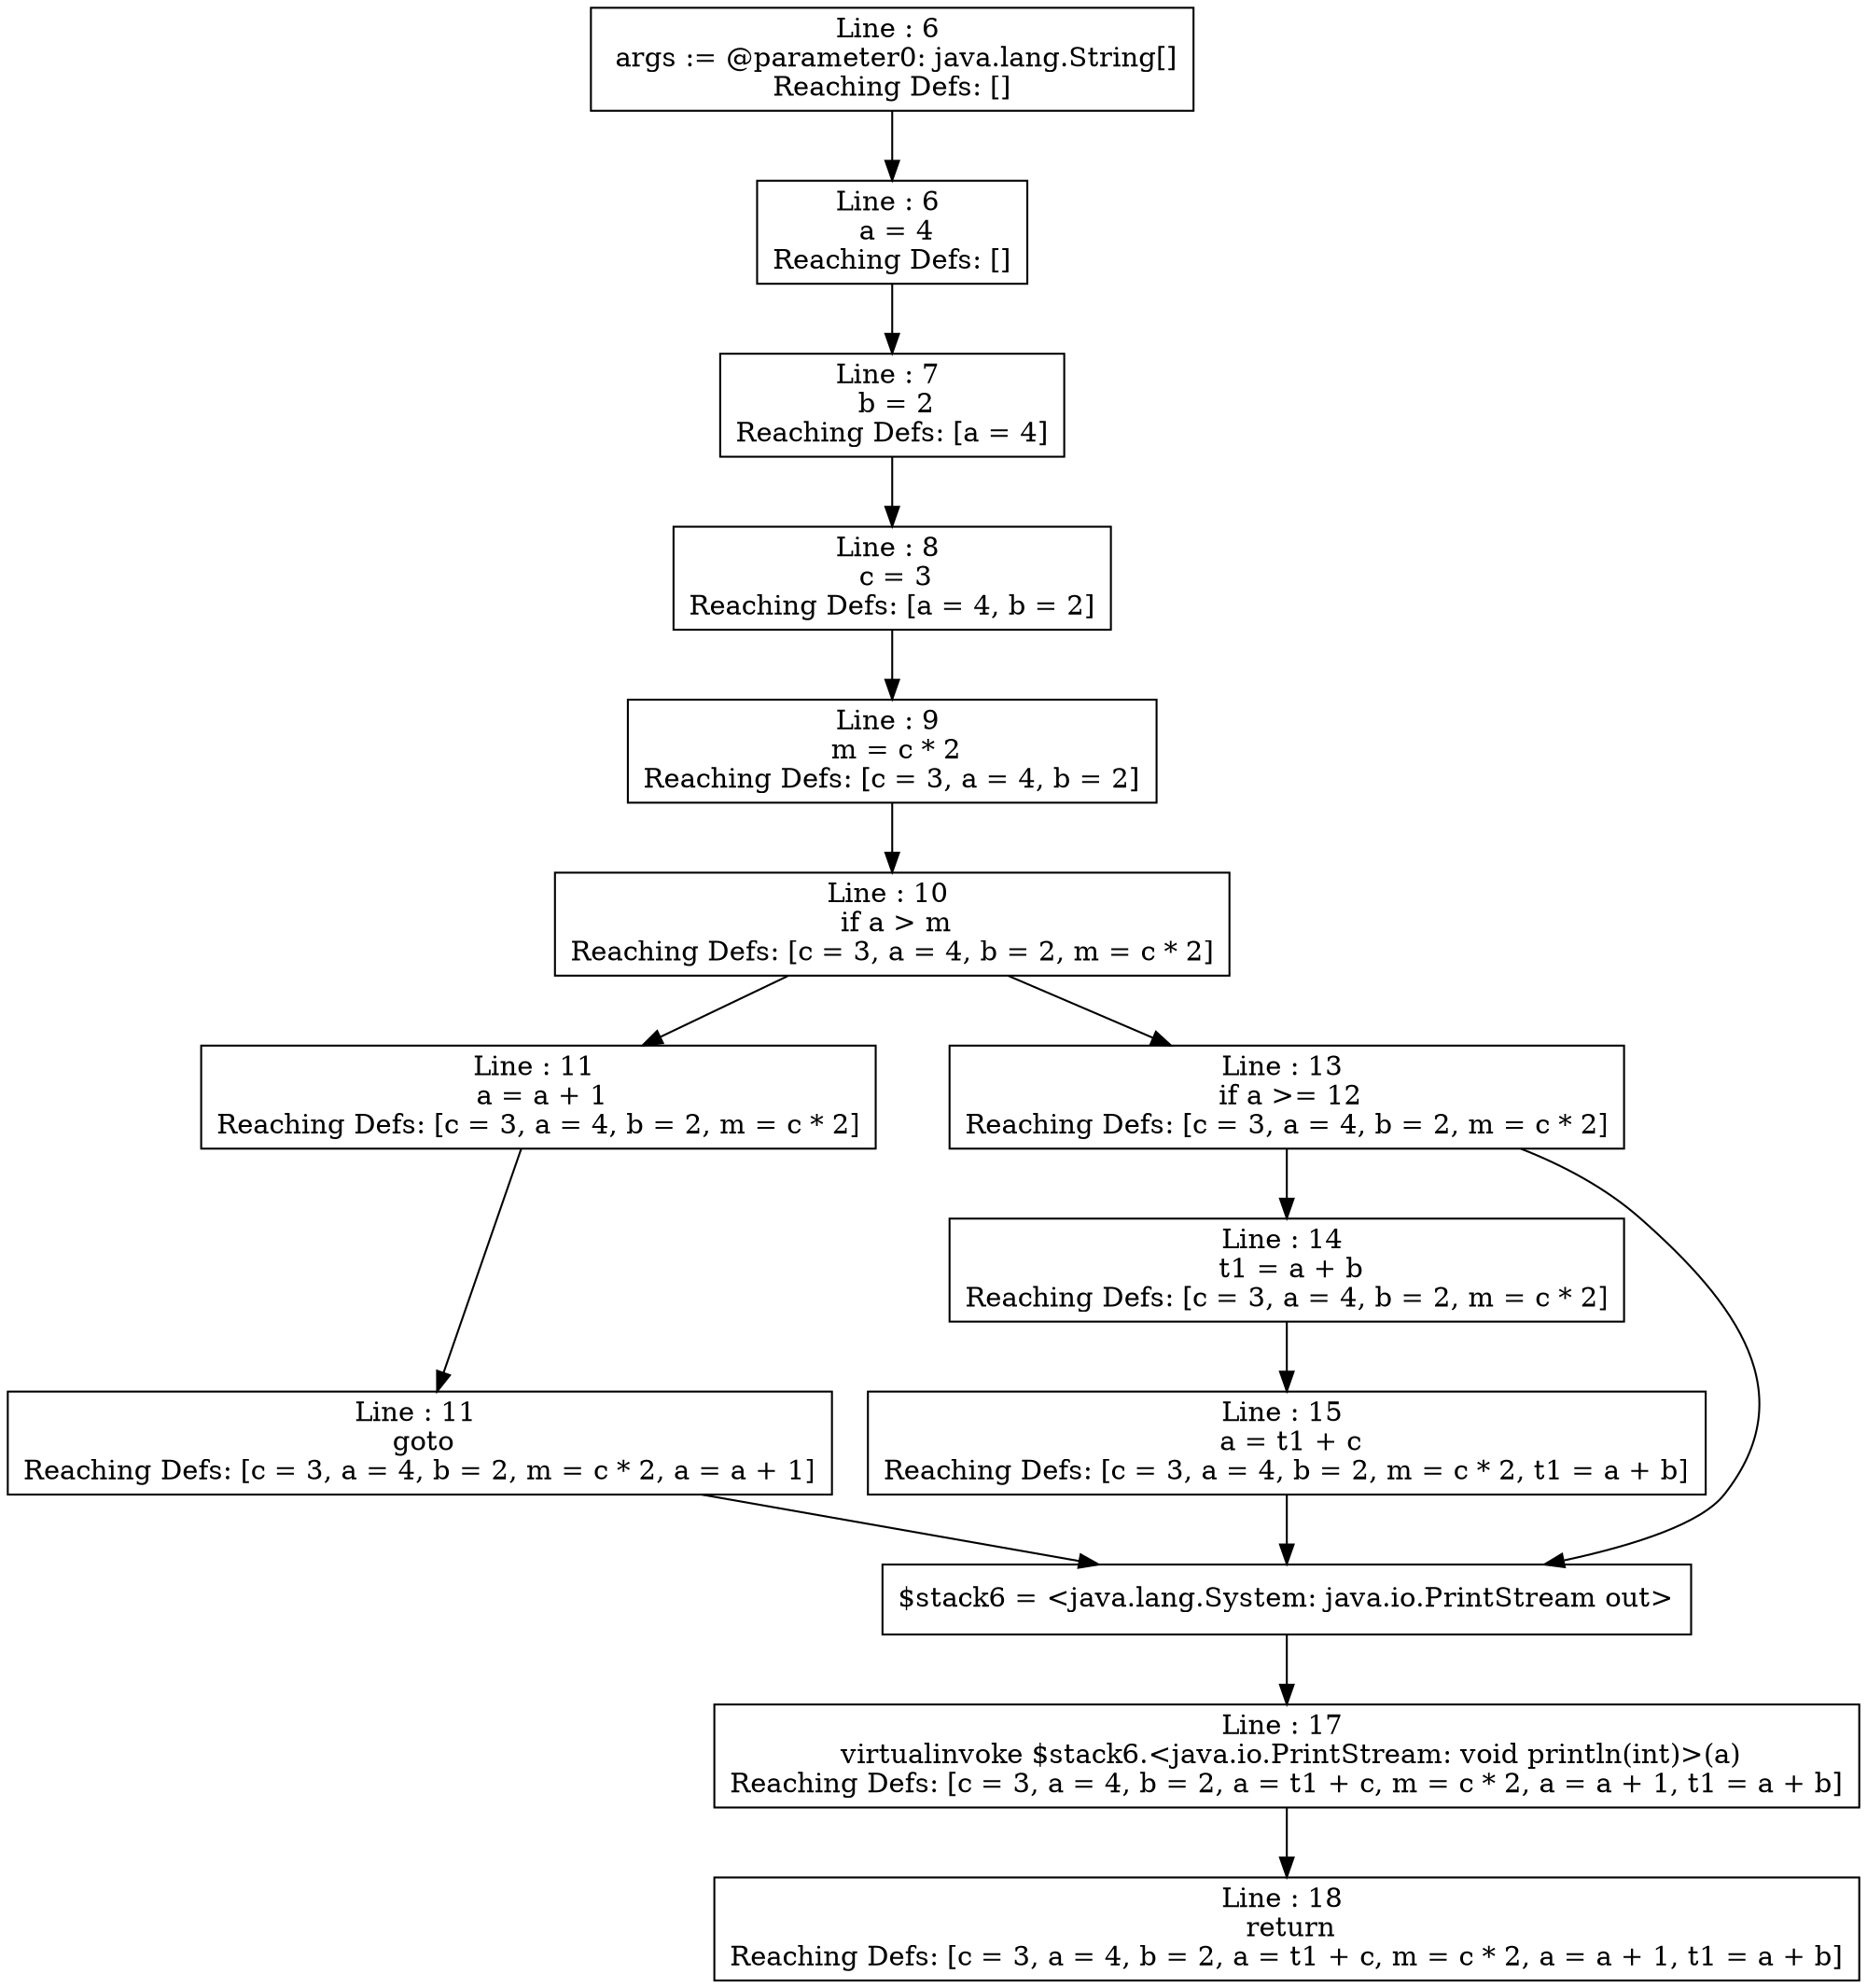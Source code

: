 digraph CFG {
    node [shape=rectangle];
"args := @parameter0: java.lang.String[]" [label="Line : 6 
 args := @parameter0: java.lang.String[]
Reaching Defs: []"];
"a = 4" [label="Line : 6 
 a = 4
Reaching Defs: []"];
"b = 2" [label="Line : 7 
 b = 2
Reaching Defs: [a = 4]"];
"c = 3" [label="Line : 8 
 c = 3
Reaching Defs: [a = 4, b = 2]"];
"m = c * 2" [label="Line : 9 
 m = c * 2
Reaching Defs: [c = 3, a = 4, b = 2]"];
"if a > m" [label="Line : 10 
 if a > m
Reaching Defs: [c = 3, a = 4, b = 2, m = c * 2]"];
"a = a + 1" [label="Line : 11 
 a = a + 1
Reaching Defs: [c = 3, a = 4, b = 2, m = c * 2]"];
"goto" [label="Line : 11 
 goto
Reaching Defs: [c = 3, a = 4, b = 2, m = c * 2, a = a + 1]"];
"if a >= 12" [label="Line : 13 
 if a >= 12
Reaching Defs: [c = 3, a = 4, b = 2, m = c * 2]"];
"t1 = a + b" [label="Line : 14 
 t1 = a + b
Reaching Defs: [c = 3, a = 4, b = 2, m = c * 2]"];
"a = t1 + c" [label="Line : 15 
 a = t1 + c
Reaching Defs: [c = 3, a = 4, b = 2, m = c * 2, t1 = a + b]"];
"virtualinvoke $stack6.<java.io.PrintStream: void println(int)>(a)" [label="Line : 17 
 virtualinvoke $stack6.<java.io.PrintStream: void println(int)>(a)
Reaching Defs: [c = 3, a = 4, b = 2, a = t1 + c, m = c * 2, a = a + 1, t1 = a + b]"];
"return" [label="Line : 18 
 return
Reaching Defs: [c = 3, a = 4, b = 2, a = t1 + c, m = c * 2, a = a + 1, t1 = a + b]"];
    "args := @parameter0: java.lang.String[]" -> "a = 4";
    "a = 4" -> "b = 2";
    "b = 2" -> "c = 3";
    "c = 3" -> "m = c * 2";
    "m = c * 2" -> "if a > m";
    "if a > m" -> "a = a + 1";
    "if a > m" -> "if a >= 12";
    "a = a + 1" -> "goto";
    "goto" -> "$stack6 = <java.lang.System: java.io.PrintStream out>";
    "if a >= 12" -> "t1 = a + b";
    "if a >= 12" -> "$stack6 = <java.lang.System: java.io.PrintStream out>";
    "t1 = a + b" -> "a = t1 + c";
    "a = t1 + c" -> "$stack6 = <java.lang.System: java.io.PrintStream out>";
    "$stack6 = <java.lang.System: java.io.PrintStream out>" -> "virtualinvoke $stack6.<java.io.PrintStream: void println(int)>(a)";
    "virtualinvoke $stack6.<java.io.PrintStream: void println(int)>(a)" -> "return";
}
